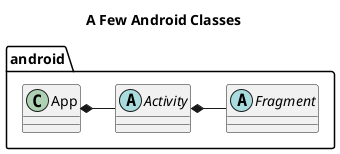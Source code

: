 @startuml

title A Few Android Classes
package android {
	class App
	abstract Activity
	abstract Fragment

	App *- Activity
	Activity *- Fragment
}
@enduml
